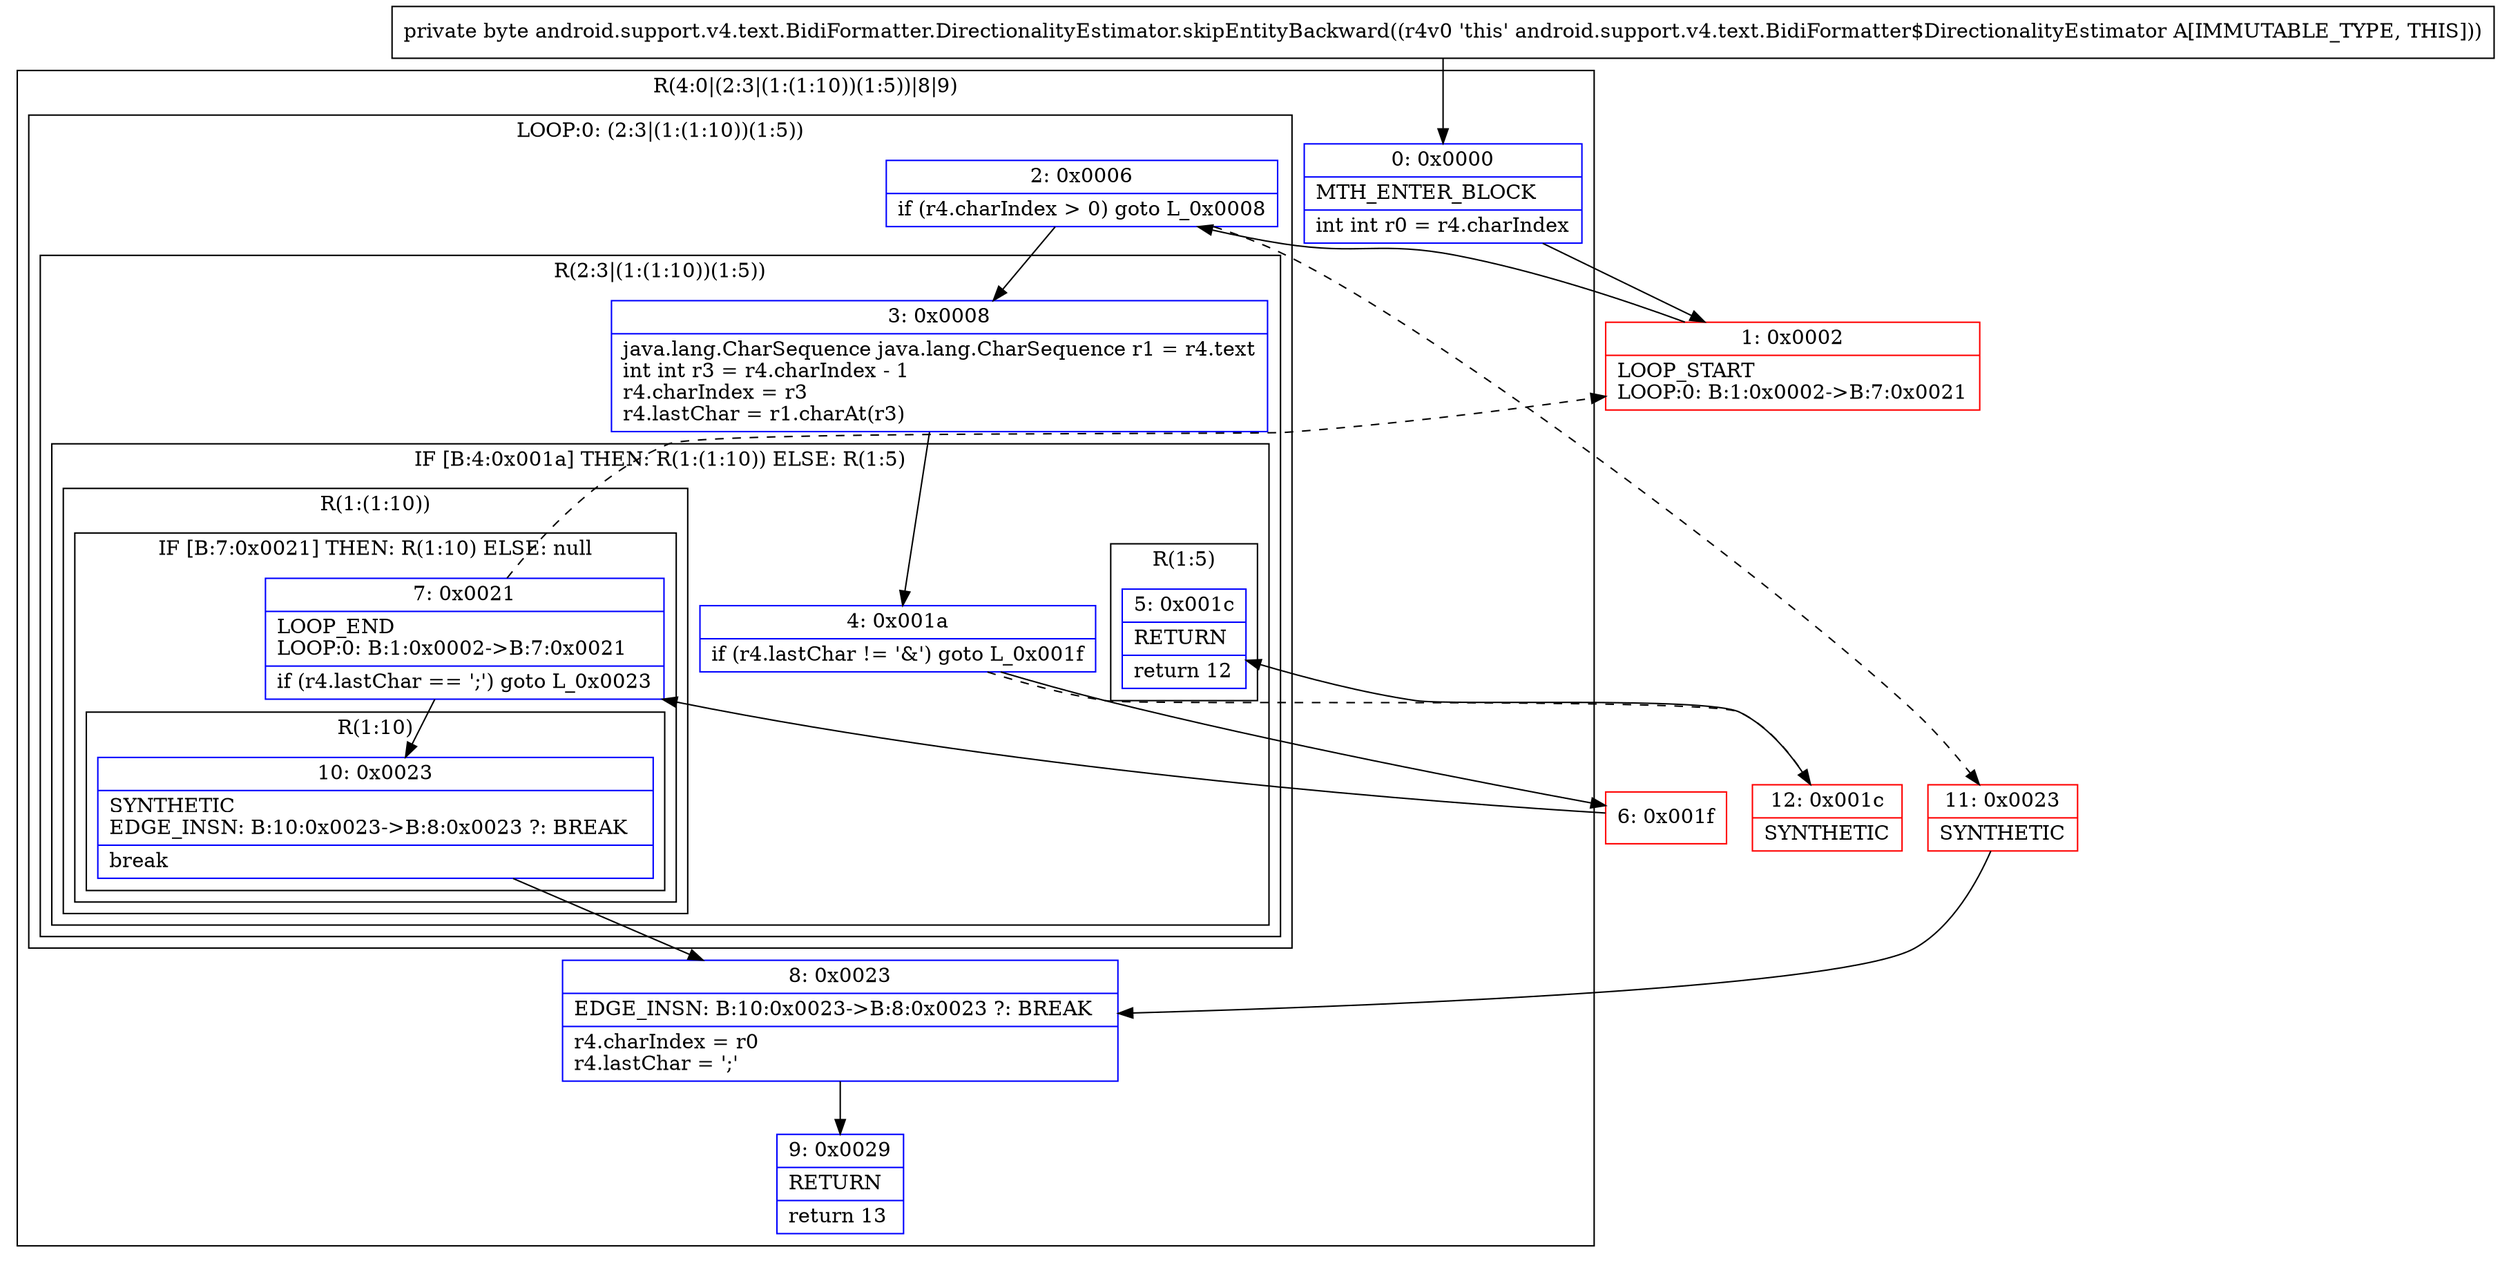 digraph "CFG forandroid.support.v4.text.BidiFormatter.DirectionalityEstimator.skipEntityBackward()B" {
subgraph cluster_Region_1268011585 {
label = "R(4:0|(2:3|(1:(1:10))(1:5))|8|9)";
node [shape=record,color=blue];
Node_0 [shape=record,label="{0\:\ 0x0000|MTH_ENTER_BLOCK\l|int int r0 = r4.charIndex\l}"];
subgraph cluster_LoopRegion_1026371203 {
label = "LOOP:0: (2:3|(1:(1:10))(1:5))";
node [shape=record,color=blue];
Node_2 [shape=record,label="{2\:\ 0x0006|if (r4.charIndex \> 0) goto L_0x0008\l}"];
subgraph cluster_Region_2007606783 {
label = "R(2:3|(1:(1:10))(1:5))";
node [shape=record,color=blue];
Node_3 [shape=record,label="{3\:\ 0x0008|java.lang.CharSequence java.lang.CharSequence r1 = r4.text\lint int r3 = r4.charIndex \- 1\lr4.charIndex = r3\lr4.lastChar = r1.charAt(r3)\l}"];
subgraph cluster_IfRegion_974915901 {
label = "IF [B:4:0x001a] THEN: R(1:(1:10)) ELSE: R(1:5)";
node [shape=record,color=blue];
Node_4 [shape=record,label="{4\:\ 0x001a|if (r4.lastChar != '&') goto L_0x001f\l}"];
subgraph cluster_Region_876141572 {
label = "R(1:(1:10))";
node [shape=record,color=blue];
subgraph cluster_IfRegion_1040462160 {
label = "IF [B:7:0x0021] THEN: R(1:10) ELSE: null";
node [shape=record,color=blue];
Node_7 [shape=record,label="{7\:\ 0x0021|LOOP_END\lLOOP:0: B:1:0x0002\-\>B:7:0x0021\l|if (r4.lastChar == ';') goto L_0x0023\l}"];
subgraph cluster_Region_1778997541 {
label = "R(1:10)";
node [shape=record,color=blue];
Node_10 [shape=record,label="{10\:\ 0x0023|SYNTHETIC\lEDGE_INSN: B:10:0x0023\-\>B:8:0x0023 ?: BREAK  \l|break\l}"];
}
}
}
subgraph cluster_Region_805757112 {
label = "R(1:5)";
node [shape=record,color=blue];
Node_5 [shape=record,label="{5\:\ 0x001c|RETURN\l|return 12\l}"];
}
}
}
}
Node_8 [shape=record,label="{8\:\ 0x0023|EDGE_INSN: B:10:0x0023\-\>B:8:0x0023 ?: BREAK  \l|r4.charIndex = r0\lr4.lastChar = ';'\l}"];
Node_9 [shape=record,label="{9\:\ 0x0029|RETURN\l|return 13\l}"];
}
Node_1 [shape=record,color=red,label="{1\:\ 0x0002|LOOP_START\lLOOP:0: B:1:0x0002\-\>B:7:0x0021\l}"];
Node_6 [shape=record,color=red,label="{6\:\ 0x001f}"];
Node_11 [shape=record,color=red,label="{11\:\ 0x0023|SYNTHETIC\l}"];
Node_12 [shape=record,color=red,label="{12\:\ 0x001c|SYNTHETIC\l}"];
MethodNode[shape=record,label="{private byte android.support.v4.text.BidiFormatter.DirectionalityEstimator.skipEntityBackward((r4v0 'this' android.support.v4.text.BidiFormatter$DirectionalityEstimator A[IMMUTABLE_TYPE, THIS])) }"];
MethodNode -> Node_0;
Node_0 -> Node_1;
Node_2 -> Node_3;
Node_2 -> Node_11[style=dashed];
Node_3 -> Node_4;
Node_4 -> Node_6;
Node_4 -> Node_12[style=dashed];
Node_7 -> Node_1[style=dashed];
Node_7 -> Node_10;
Node_10 -> Node_8;
Node_8 -> Node_9;
Node_1 -> Node_2;
Node_6 -> Node_7;
Node_11 -> Node_8;
Node_12 -> Node_5;
}

